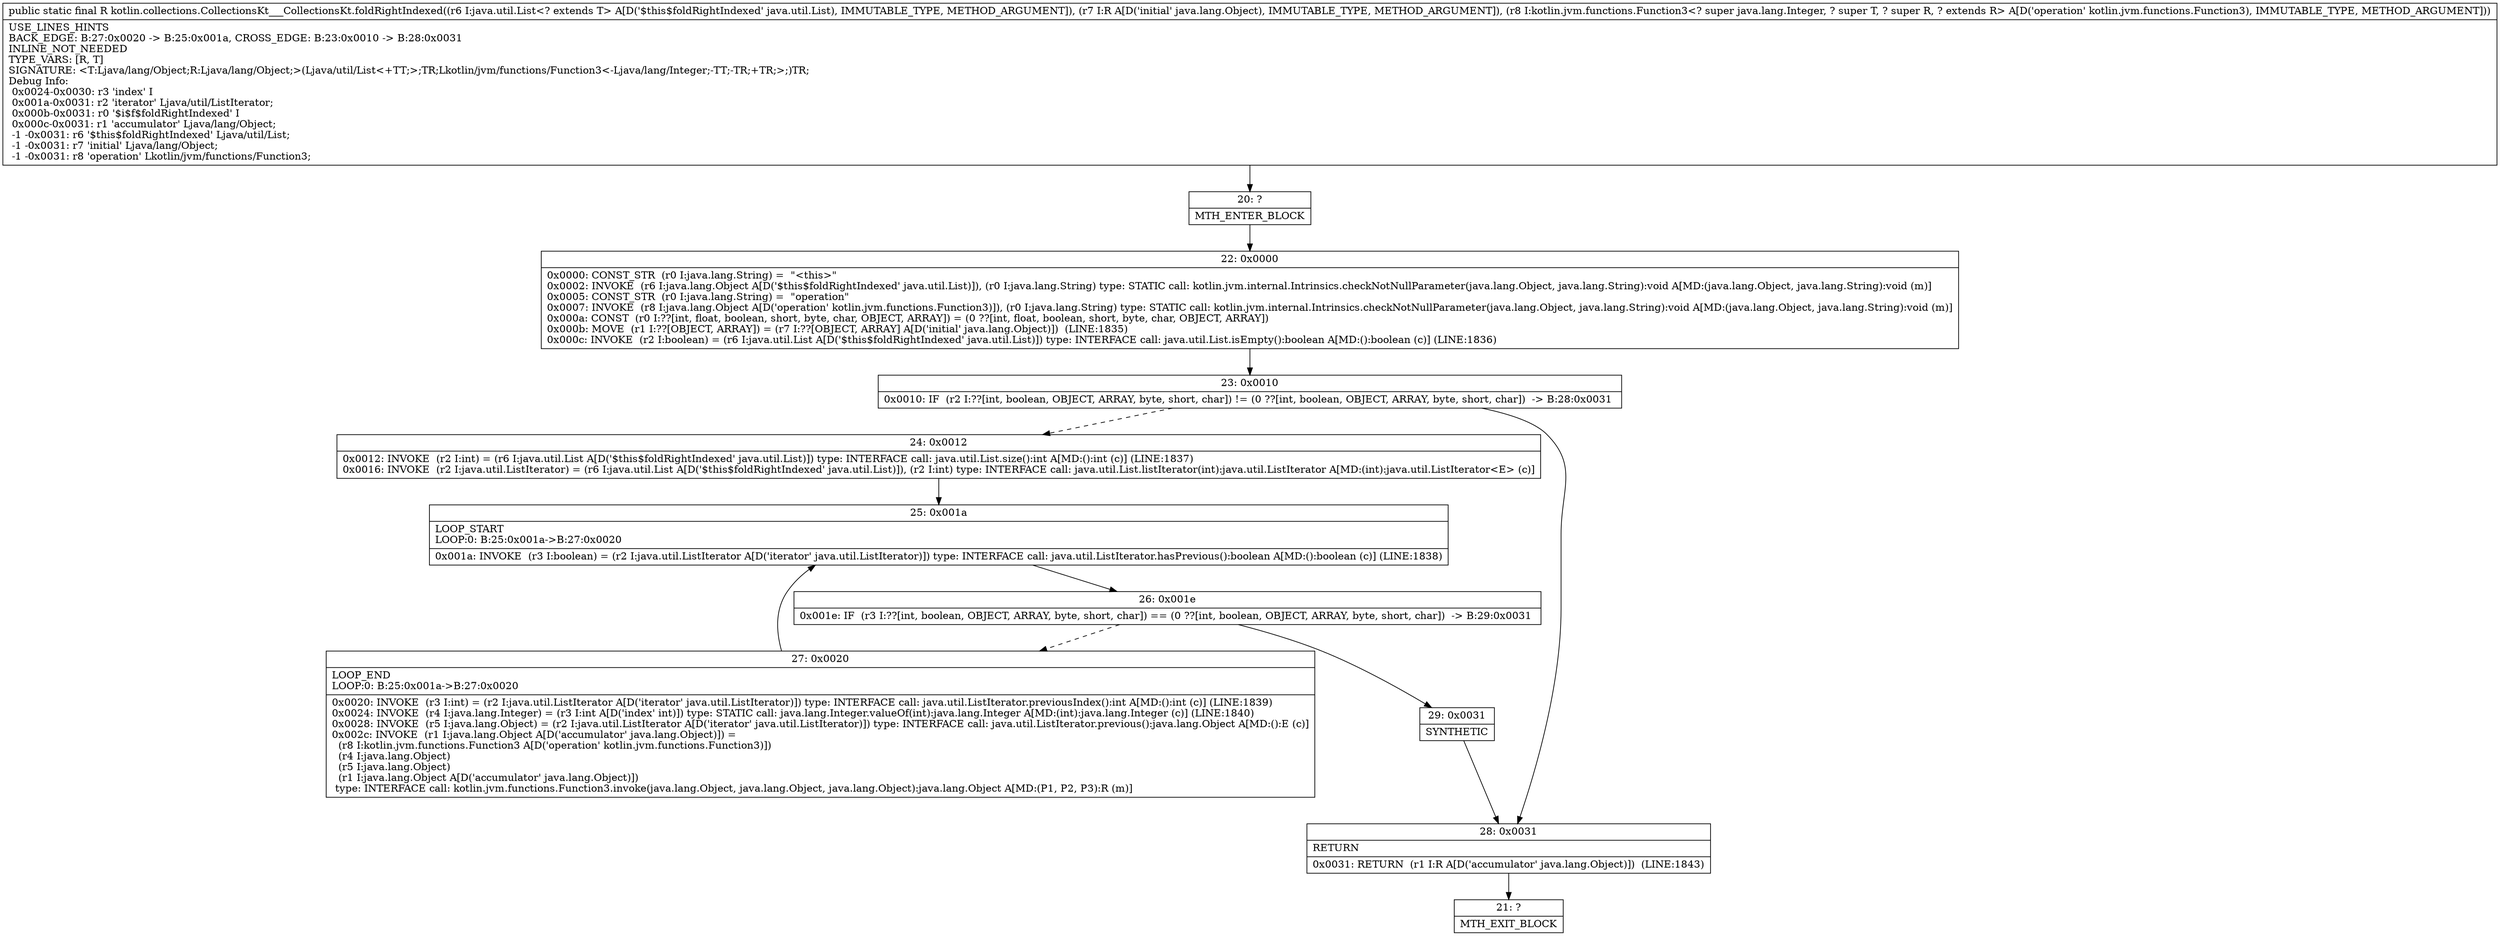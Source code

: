 digraph "CFG forkotlin.collections.CollectionsKt___CollectionsKt.foldRightIndexed(Ljava\/util\/List;Ljava\/lang\/Object;Lkotlin\/jvm\/functions\/Function3;)Ljava\/lang\/Object;" {
Node_20 [shape=record,label="{20\:\ ?|MTH_ENTER_BLOCK\l}"];
Node_22 [shape=record,label="{22\:\ 0x0000|0x0000: CONST_STR  (r0 I:java.lang.String) =  \"\<this\>\" \l0x0002: INVOKE  (r6 I:java.lang.Object A[D('$this$foldRightIndexed' java.util.List)]), (r0 I:java.lang.String) type: STATIC call: kotlin.jvm.internal.Intrinsics.checkNotNullParameter(java.lang.Object, java.lang.String):void A[MD:(java.lang.Object, java.lang.String):void (m)]\l0x0005: CONST_STR  (r0 I:java.lang.String) =  \"operation\" \l0x0007: INVOKE  (r8 I:java.lang.Object A[D('operation' kotlin.jvm.functions.Function3)]), (r0 I:java.lang.String) type: STATIC call: kotlin.jvm.internal.Intrinsics.checkNotNullParameter(java.lang.Object, java.lang.String):void A[MD:(java.lang.Object, java.lang.String):void (m)]\l0x000a: CONST  (r0 I:??[int, float, boolean, short, byte, char, OBJECT, ARRAY]) = (0 ??[int, float, boolean, short, byte, char, OBJECT, ARRAY]) \l0x000b: MOVE  (r1 I:??[OBJECT, ARRAY]) = (r7 I:??[OBJECT, ARRAY] A[D('initial' java.lang.Object)])  (LINE:1835)\l0x000c: INVOKE  (r2 I:boolean) = (r6 I:java.util.List A[D('$this$foldRightIndexed' java.util.List)]) type: INTERFACE call: java.util.List.isEmpty():boolean A[MD:():boolean (c)] (LINE:1836)\l}"];
Node_23 [shape=record,label="{23\:\ 0x0010|0x0010: IF  (r2 I:??[int, boolean, OBJECT, ARRAY, byte, short, char]) != (0 ??[int, boolean, OBJECT, ARRAY, byte, short, char])  \-\> B:28:0x0031 \l}"];
Node_24 [shape=record,label="{24\:\ 0x0012|0x0012: INVOKE  (r2 I:int) = (r6 I:java.util.List A[D('$this$foldRightIndexed' java.util.List)]) type: INTERFACE call: java.util.List.size():int A[MD:():int (c)] (LINE:1837)\l0x0016: INVOKE  (r2 I:java.util.ListIterator) = (r6 I:java.util.List A[D('$this$foldRightIndexed' java.util.List)]), (r2 I:int) type: INTERFACE call: java.util.List.listIterator(int):java.util.ListIterator A[MD:(int):java.util.ListIterator\<E\> (c)]\l}"];
Node_25 [shape=record,label="{25\:\ 0x001a|LOOP_START\lLOOP:0: B:25:0x001a\-\>B:27:0x0020\l|0x001a: INVOKE  (r3 I:boolean) = (r2 I:java.util.ListIterator A[D('iterator' java.util.ListIterator)]) type: INTERFACE call: java.util.ListIterator.hasPrevious():boolean A[MD:():boolean (c)] (LINE:1838)\l}"];
Node_26 [shape=record,label="{26\:\ 0x001e|0x001e: IF  (r3 I:??[int, boolean, OBJECT, ARRAY, byte, short, char]) == (0 ??[int, boolean, OBJECT, ARRAY, byte, short, char])  \-\> B:29:0x0031 \l}"];
Node_27 [shape=record,label="{27\:\ 0x0020|LOOP_END\lLOOP:0: B:25:0x001a\-\>B:27:0x0020\l|0x0020: INVOKE  (r3 I:int) = (r2 I:java.util.ListIterator A[D('iterator' java.util.ListIterator)]) type: INTERFACE call: java.util.ListIterator.previousIndex():int A[MD:():int (c)] (LINE:1839)\l0x0024: INVOKE  (r4 I:java.lang.Integer) = (r3 I:int A[D('index' int)]) type: STATIC call: java.lang.Integer.valueOf(int):java.lang.Integer A[MD:(int):java.lang.Integer (c)] (LINE:1840)\l0x0028: INVOKE  (r5 I:java.lang.Object) = (r2 I:java.util.ListIterator A[D('iterator' java.util.ListIterator)]) type: INTERFACE call: java.util.ListIterator.previous():java.lang.Object A[MD:():E (c)]\l0x002c: INVOKE  (r1 I:java.lang.Object A[D('accumulator' java.lang.Object)]) = \l  (r8 I:kotlin.jvm.functions.Function3 A[D('operation' kotlin.jvm.functions.Function3)])\l  (r4 I:java.lang.Object)\l  (r5 I:java.lang.Object)\l  (r1 I:java.lang.Object A[D('accumulator' java.lang.Object)])\l type: INTERFACE call: kotlin.jvm.functions.Function3.invoke(java.lang.Object, java.lang.Object, java.lang.Object):java.lang.Object A[MD:(P1, P2, P3):R (m)]\l}"];
Node_29 [shape=record,label="{29\:\ 0x0031|SYNTHETIC\l}"];
Node_28 [shape=record,label="{28\:\ 0x0031|RETURN\l|0x0031: RETURN  (r1 I:R A[D('accumulator' java.lang.Object)])  (LINE:1843)\l}"];
Node_21 [shape=record,label="{21\:\ ?|MTH_EXIT_BLOCK\l}"];
MethodNode[shape=record,label="{public static final R kotlin.collections.CollectionsKt___CollectionsKt.foldRightIndexed((r6 I:java.util.List\<? extends T\> A[D('$this$foldRightIndexed' java.util.List), IMMUTABLE_TYPE, METHOD_ARGUMENT]), (r7 I:R A[D('initial' java.lang.Object), IMMUTABLE_TYPE, METHOD_ARGUMENT]), (r8 I:kotlin.jvm.functions.Function3\<? super java.lang.Integer, ? super T, ? super R, ? extends R\> A[D('operation' kotlin.jvm.functions.Function3), IMMUTABLE_TYPE, METHOD_ARGUMENT]))  | USE_LINES_HINTS\lBACK_EDGE: B:27:0x0020 \-\> B:25:0x001a, CROSS_EDGE: B:23:0x0010 \-\> B:28:0x0031\lINLINE_NOT_NEEDED\lTYPE_VARS: [R, T]\lSIGNATURE: \<T:Ljava\/lang\/Object;R:Ljava\/lang\/Object;\>(Ljava\/util\/List\<+TT;\>;TR;Lkotlin\/jvm\/functions\/Function3\<\-Ljava\/lang\/Integer;\-TT;\-TR;+TR;\>;)TR;\lDebug Info:\l  0x0024\-0x0030: r3 'index' I\l  0x001a\-0x0031: r2 'iterator' Ljava\/util\/ListIterator;\l  0x000b\-0x0031: r0 '$i$f$foldRightIndexed' I\l  0x000c\-0x0031: r1 'accumulator' Ljava\/lang\/Object;\l  \-1 \-0x0031: r6 '$this$foldRightIndexed' Ljava\/util\/List;\l  \-1 \-0x0031: r7 'initial' Ljava\/lang\/Object;\l  \-1 \-0x0031: r8 'operation' Lkotlin\/jvm\/functions\/Function3;\l}"];
MethodNode -> Node_20;Node_20 -> Node_22;
Node_22 -> Node_23;
Node_23 -> Node_24[style=dashed];
Node_23 -> Node_28;
Node_24 -> Node_25;
Node_25 -> Node_26;
Node_26 -> Node_27[style=dashed];
Node_26 -> Node_29;
Node_27 -> Node_25;
Node_29 -> Node_28;
Node_28 -> Node_21;
}

